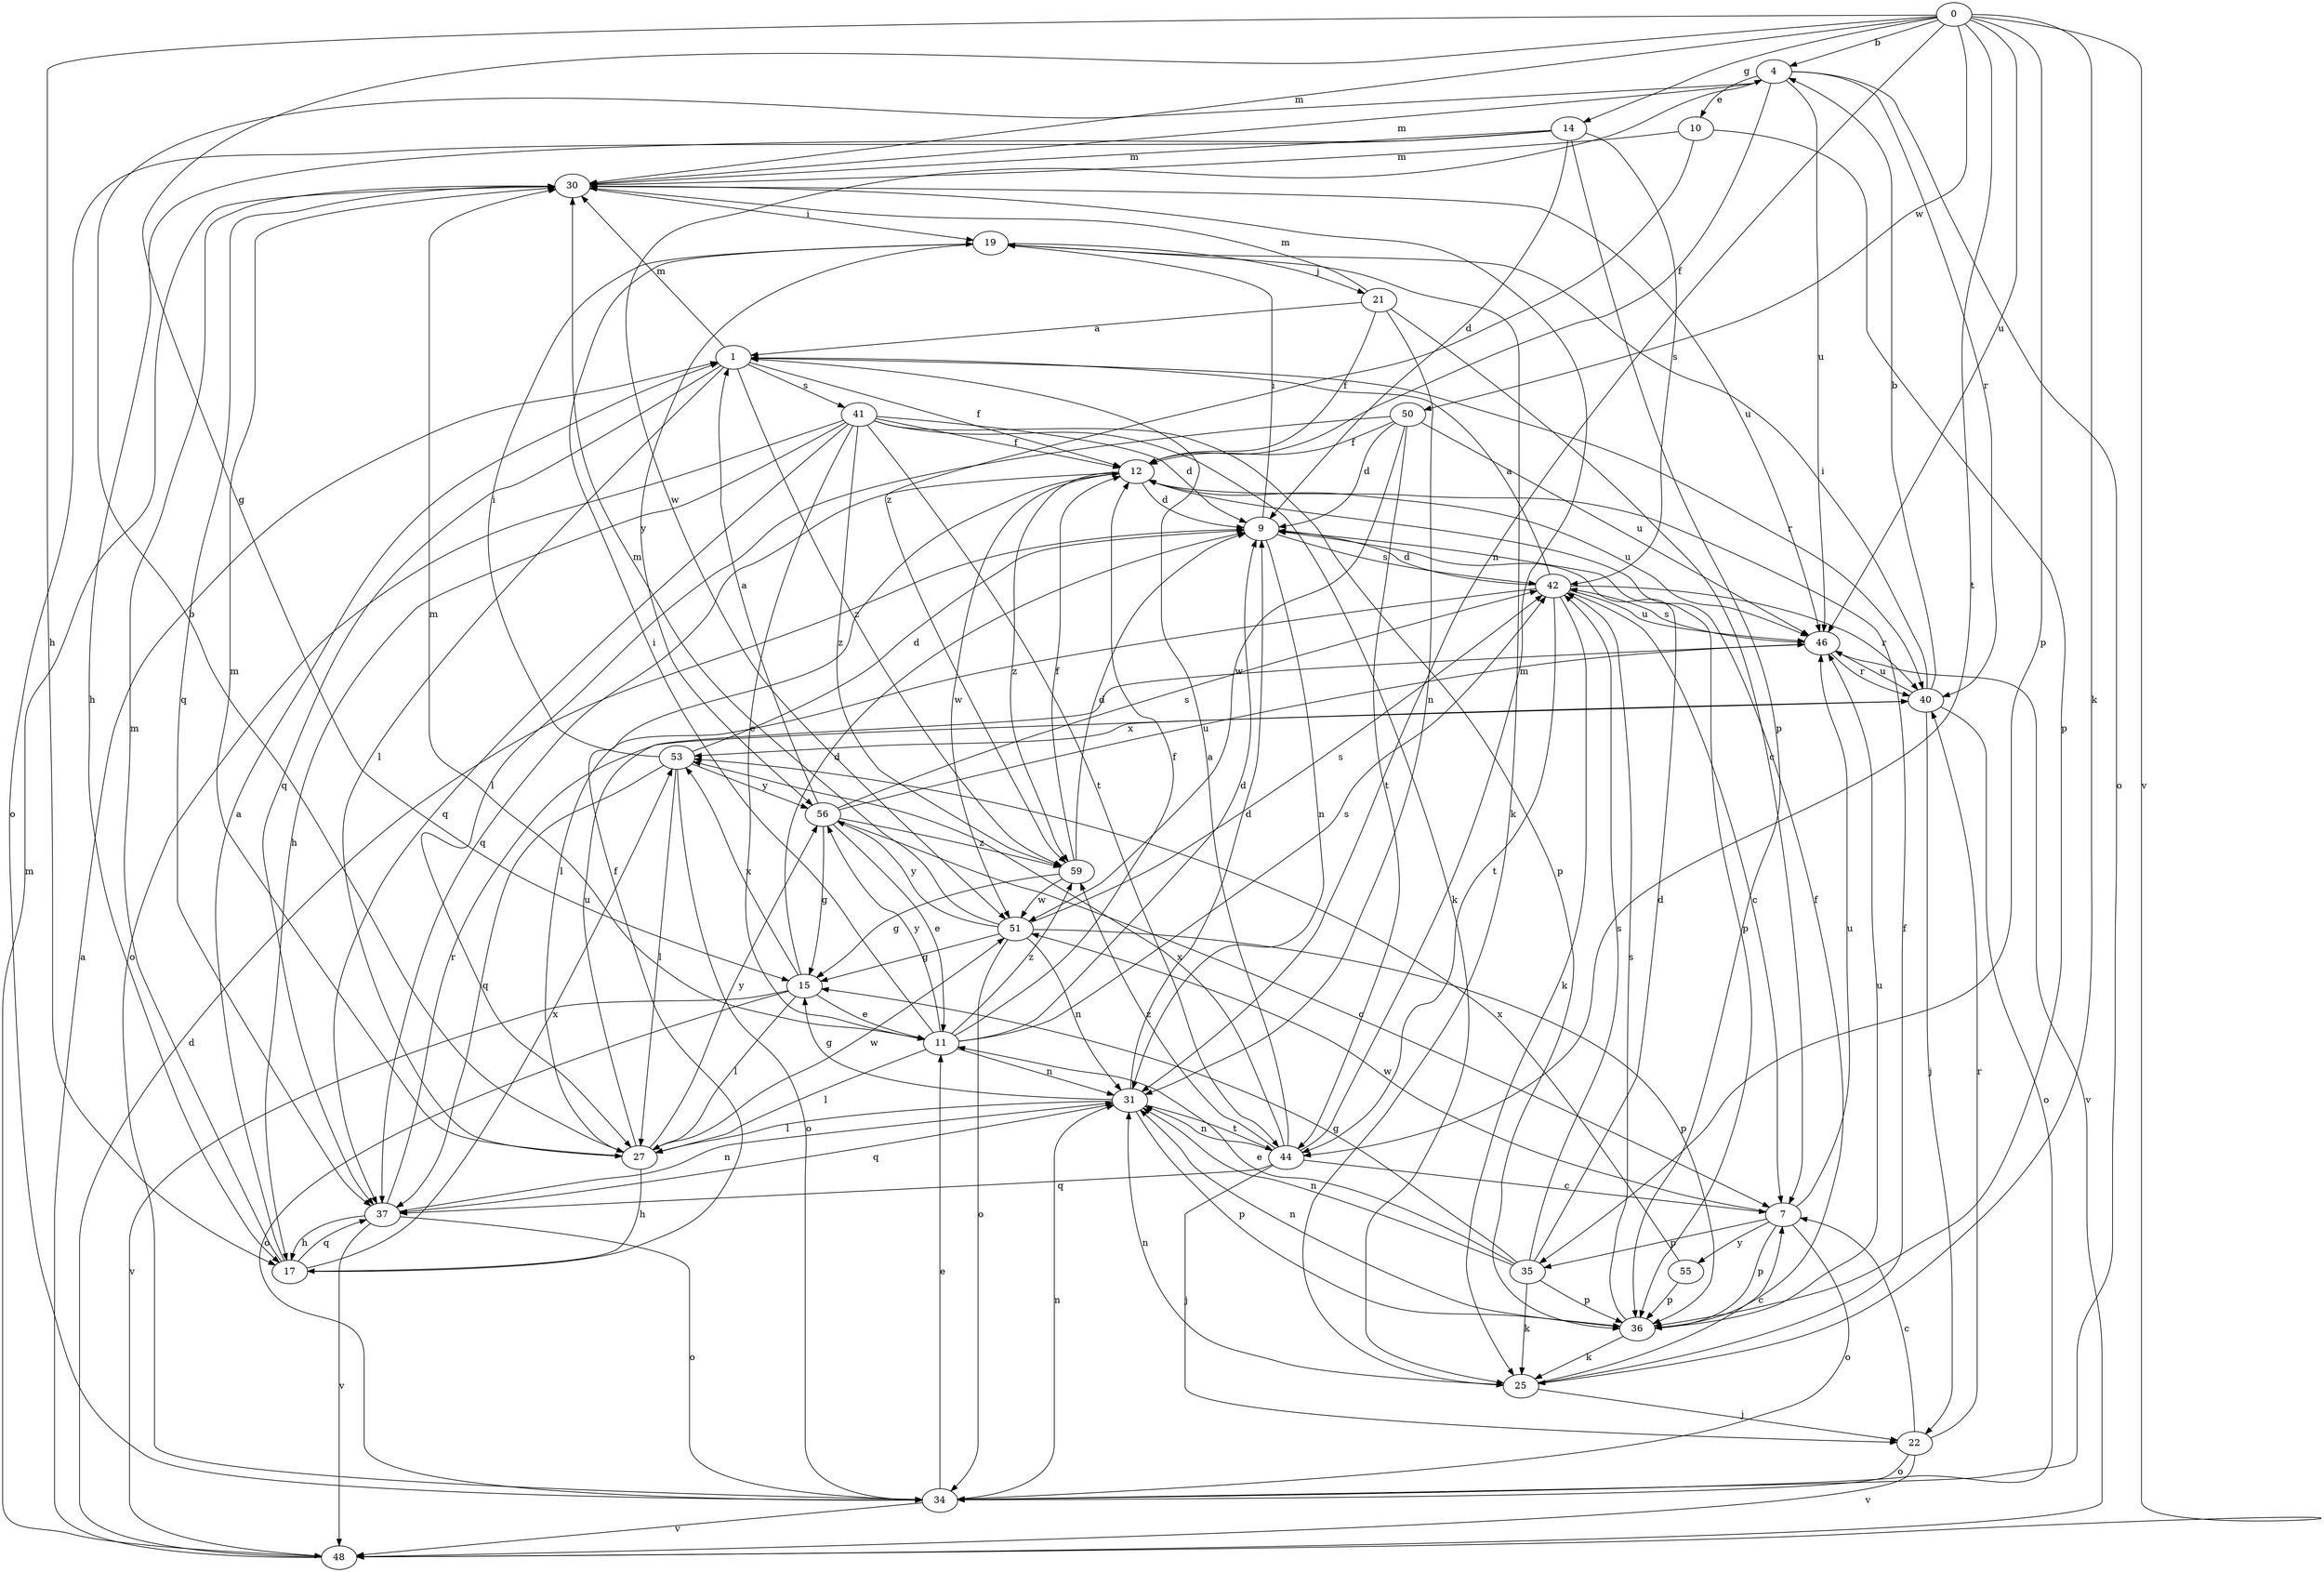 strict digraph  {
0;
1;
4;
7;
9;
10;
11;
12;
14;
15;
17;
19;
21;
22;
25;
27;
30;
31;
34;
35;
36;
37;
40;
41;
42;
44;
46;
48;
50;
51;
53;
55;
56;
59;
0 -> 4  [label=b];
0 -> 14  [label=g];
0 -> 15  [label=g];
0 -> 17  [label=h];
0 -> 25  [label=k];
0 -> 30  [label=m];
0 -> 31  [label=n];
0 -> 35  [label=p];
0 -> 44  [label=t];
0 -> 46  [label=u];
0 -> 48  [label=v];
0 -> 50  [label=w];
1 -> 12  [label=f];
1 -> 27  [label=l];
1 -> 30  [label=m];
1 -> 37  [label=q];
1 -> 40  [label=r];
1 -> 41  [label=s];
1 -> 59  [label=z];
4 -> 10  [label=e];
4 -> 12  [label=f];
4 -> 30  [label=m];
4 -> 34  [label=o];
4 -> 40  [label=r];
4 -> 46  [label=u];
4 -> 51  [label=w];
7 -> 34  [label=o];
7 -> 35  [label=p];
7 -> 36  [label=p];
7 -> 46  [label=u];
7 -> 51  [label=w];
7 -> 55  [label=y];
9 -> 19  [label=i];
9 -> 31  [label=n];
9 -> 36  [label=p];
9 -> 42  [label=s];
10 -> 30  [label=m];
10 -> 36  [label=p];
10 -> 59  [label=z];
11 -> 9  [label=d];
11 -> 12  [label=f];
11 -> 19  [label=i];
11 -> 27  [label=l];
11 -> 30  [label=m];
11 -> 31  [label=n];
11 -> 42  [label=s];
11 -> 56  [label=y];
11 -> 59  [label=z];
12 -> 9  [label=d];
12 -> 37  [label=q];
12 -> 46  [label=u];
12 -> 51  [label=w];
12 -> 59  [label=z];
14 -> 9  [label=d];
14 -> 17  [label=h];
14 -> 30  [label=m];
14 -> 34  [label=o];
14 -> 36  [label=p];
14 -> 42  [label=s];
15 -> 9  [label=d];
15 -> 11  [label=e];
15 -> 27  [label=l];
15 -> 34  [label=o];
15 -> 48  [label=v];
15 -> 53  [label=x];
17 -> 1  [label=a];
17 -> 12  [label=f];
17 -> 30  [label=m];
17 -> 37  [label=q];
17 -> 53  [label=x];
19 -> 21  [label=j];
19 -> 25  [label=k];
19 -> 56  [label=y];
21 -> 1  [label=a];
21 -> 7  [label=c];
21 -> 12  [label=f];
21 -> 30  [label=m];
21 -> 31  [label=n];
22 -> 7  [label=c];
22 -> 34  [label=o];
22 -> 40  [label=r];
22 -> 48  [label=v];
25 -> 7  [label=c];
25 -> 12  [label=f];
25 -> 22  [label=j];
25 -> 31  [label=n];
27 -> 4  [label=b];
27 -> 17  [label=h];
27 -> 30  [label=m];
27 -> 46  [label=u];
27 -> 51  [label=w];
27 -> 56  [label=y];
30 -> 19  [label=i];
30 -> 37  [label=q];
30 -> 46  [label=u];
31 -> 9  [label=d];
31 -> 15  [label=g];
31 -> 27  [label=l];
31 -> 36  [label=p];
31 -> 37  [label=q];
31 -> 44  [label=t];
34 -> 11  [label=e];
34 -> 31  [label=n];
34 -> 48  [label=v];
35 -> 9  [label=d];
35 -> 11  [label=e];
35 -> 15  [label=g];
35 -> 25  [label=k];
35 -> 31  [label=n];
35 -> 36  [label=p];
35 -> 42  [label=s];
36 -> 12  [label=f];
36 -> 25  [label=k];
36 -> 31  [label=n];
36 -> 42  [label=s];
36 -> 46  [label=u];
37 -> 17  [label=h];
37 -> 31  [label=n];
37 -> 34  [label=o];
37 -> 40  [label=r];
37 -> 48  [label=v];
40 -> 4  [label=b];
40 -> 19  [label=i];
40 -> 22  [label=j];
40 -> 34  [label=o];
40 -> 46  [label=u];
40 -> 53  [label=x];
41 -> 9  [label=d];
41 -> 11  [label=e];
41 -> 12  [label=f];
41 -> 17  [label=h];
41 -> 25  [label=k];
41 -> 34  [label=o];
41 -> 36  [label=p];
41 -> 37  [label=q];
41 -> 44  [label=t];
41 -> 59  [label=z];
42 -> 1  [label=a];
42 -> 7  [label=c];
42 -> 9  [label=d];
42 -> 25  [label=k];
42 -> 27  [label=l];
42 -> 40  [label=r];
42 -> 44  [label=t];
42 -> 46  [label=u];
44 -> 1  [label=a];
44 -> 7  [label=c];
44 -> 22  [label=j];
44 -> 30  [label=m];
44 -> 31  [label=n];
44 -> 37  [label=q];
44 -> 53  [label=x];
44 -> 59  [label=z];
46 -> 40  [label=r];
46 -> 42  [label=s];
46 -> 48  [label=v];
48 -> 1  [label=a];
48 -> 9  [label=d];
48 -> 30  [label=m];
50 -> 9  [label=d];
50 -> 12  [label=f];
50 -> 27  [label=l];
50 -> 44  [label=t];
50 -> 46  [label=u];
50 -> 51  [label=w];
51 -> 15  [label=g];
51 -> 30  [label=m];
51 -> 31  [label=n];
51 -> 34  [label=o];
51 -> 36  [label=p];
51 -> 42  [label=s];
51 -> 56  [label=y];
53 -> 9  [label=d];
53 -> 19  [label=i];
53 -> 27  [label=l];
53 -> 34  [label=o];
53 -> 37  [label=q];
53 -> 56  [label=y];
55 -> 36  [label=p];
55 -> 53  [label=x];
56 -> 1  [label=a];
56 -> 7  [label=c];
56 -> 11  [label=e];
56 -> 15  [label=g];
56 -> 42  [label=s];
56 -> 46  [label=u];
56 -> 59  [label=z];
59 -> 9  [label=d];
59 -> 12  [label=f];
59 -> 15  [label=g];
59 -> 51  [label=w];
}
